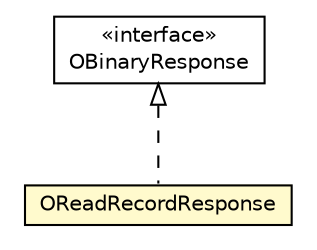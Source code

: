 #!/usr/local/bin/dot
#
# Class diagram 
# Generated by UMLGraph version R5_6-24-gf6e263 (http://www.umlgraph.org/)
#

digraph G {
	edge [fontname="Helvetica",fontsize=10,labelfontname="Helvetica",labelfontsize=10];
	node [fontname="Helvetica",fontsize=10,shape=plaintext];
	nodesep=0.25;
	ranksep=0.5;
	// com.orientechnologies.orient.client.remote.OBinaryResponse
	c5477983 [label=<<table title="com.orientechnologies.orient.client.remote.OBinaryResponse" border="0" cellborder="1" cellspacing="0" cellpadding="2" port="p" href="../OBinaryResponse.html">
		<tr><td><table border="0" cellspacing="0" cellpadding="1">
<tr><td align="center" balign="center"> &#171;interface&#187; </td></tr>
<tr><td align="center" balign="center"> OBinaryResponse </td></tr>
		</table></td></tr>
		</table>>, URL="../OBinaryResponse.html", fontname="Helvetica", fontcolor="black", fontsize=10.0];
	// com.orientechnologies.orient.client.remote.message.OReadRecordResponse
	c5478020 [label=<<table title="com.orientechnologies.orient.client.remote.message.OReadRecordResponse" border="0" cellborder="1" cellspacing="0" cellpadding="2" port="p" bgcolor="lemonChiffon" href="./OReadRecordResponse.html">
		<tr><td><table border="0" cellspacing="0" cellpadding="1">
<tr><td align="center" balign="center"> OReadRecordResponse </td></tr>
		</table></td></tr>
		</table>>, URL="./OReadRecordResponse.html", fontname="Helvetica", fontcolor="black", fontsize=10.0];
	//com.orientechnologies.orient.client.remote.message.OReadRecordResponse implements com.orientechnologies.orient.client.remote.OBinaryResponse
	c5477983:p -> c5478020:p [dir=back,arrowtail=empty,style=dashed];
}

